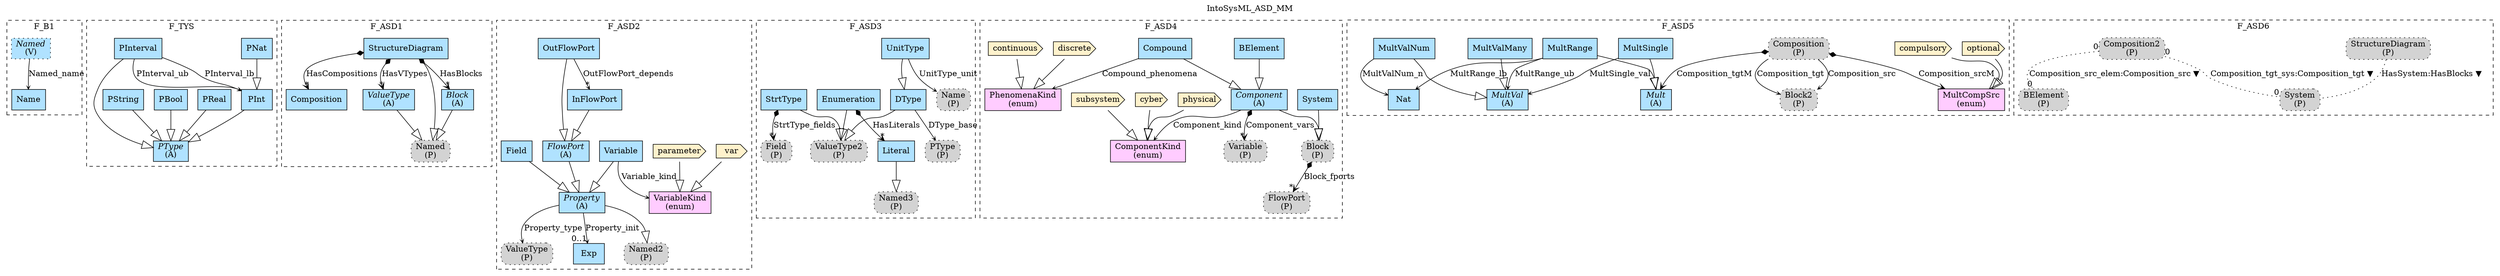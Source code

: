 digraph {graph[label=IntoSysML_ASD_MM,labelloc=tl,labelfontsize=12];
subgraph cluster_F_B1{style=dashed;label=F_B1;
"Named"[shape=record,fillcolor=lightskyblue1,style ="filled,dotted",label=<{<I>Named</I><br/>(V)}>];
"Name"[shape=record,fillcolor=lightskyblue1,style = filled,label="Name"];

"Named"->"Name"[label="Named_name",arrowhead=vee,headlabel="",arrowsize=.5];

}
subgraph cluster_F_TYS{style=dashed;label=F_TYS;
"PNat"[shape=record,fillcolor=lightskyblue1,style = filled,label="PNat"];
"PReal"[shape=record,fillcolor=lightskyblue1,style = filled,label="PReal"];
"PBool"[shape=record,fillcolor=lightskyblue1,style = filled,label="PBool"];
"PString"[shape=record,fillcolor=lightskyblue1,style = filled,label="PString"];
"PType"[shape=record,fillcolor=lightskyblue1,style = filled,label=<{<I>PType</I><br/>(A)}>];
"PInterval"[shape=record,fillcolor=lightskyblue1,style = filled,label="PInterval"];
"PInt"[shape=record,fillcolor=lightskyblue1,style = filled,label="PInt"];

"PNat"->"PInt"[arrowhead=onormal,arrowsize=2.0];
"PInt"->"PType"[arrowhead=onormal,arrowsize=2.0];
"PInterval"->"PType"[arrowhead=onormal,arrowsize=2.0];
"PReal"->"PType"[arrowhead=onormal,arrowsize=2.0];
"PBool"->"PType"[arrowhead=onormal,arrowsize=2.0];
"PString"->"PType"[arrowhead=onormal,arrowsize=2.0];
"PInterval"->"PInt"[label="PInterval_lb",arrowhead=vee,headlabel="",arrowsize=.5];
"PInterval"->"PInt"[label="PInterval_ub",arrowhead=vee,headlabel="",arrowsize=.5];

}
subgraph cluster_F_ASD1{style=dashed;label=F_ASD1;
"Composition"[shape=record,fillcolor=lightskyblue1,style = filled,label="Composition"];
"StructureDiagram"[shape=record,fillcolor=lightskyblue1,style = filled,label="StructureDiagram"];
"Block"[shape=record,fillcolor=lightskyblue1,style = filled,label=<{<I>Block</I><br/>(A)}>];
"ValueType"[shape=record,fillcolor=lightskyblue1,style = filled,label=<{<I>ValueType</I><br/>(A)}>];
"PNamed"[shape=box,fillcolor=lightgray,style ="rounded,filled,dotted",label=<Named<br/>(P)>];

"StructureDiagram"->"Block"[label="HasBlocks",arrowhead=vee,arrowtail=diamond,dir=both,headlabel="*"];
"StructureDiagram"->"ValueType"[label="HasVTypes",arrowhead=vee,arrowtail=diamond,dir=both,headlabel="*"];
"StructureDiagram"->"Composition"[label="HasCompositions",arrowhead=vee,arrowtail=diamond,dir=both,headlabel="*"];
"StructureDiagram"->"PNamed"[arrowhead=onormal,arrowsize=2.0];
"Block"->"PNamed"[arrowhead=onormal,arrowsize=2.0];
"ValueType"->"PNamed"[arrowhead=onormal,arrowsize=2.0];

}

subgraph cluster_F_ASD2{style=dashed;label=F_ASD2;
"var"[shape=cds,fillcolor="#FFF2CC",style = filled,label="var"];
"parameter"[shape=cds,fillcolor="#FFF2CC",style = filled,label="parameter"];
"VariableKind"[shape=record,fillcolor="#FFCCFF",style = filled,label="VariableKind\l(enum)"];
"PValueType"[shape=box,fillcolor=lightgray,style ="rounded,filled,dotted",label=<ValueType<br/>(P)>];
"Exp"[shape=record,fillcolor=lightskyblue1,style = filled,label="Exp"];
"PNamed2"[shape=box,fillcolor=lightgray,style ="rounded,filled,dotted",label=<Named2<br/>(P)>];
"Field"[shape=record,fillcolor=lightskyblue1,style = filled,label="Field"];
"Variable"[shape=record,fillcolor=lightskyblue1,style = filled,label="Variable"];
"Property"[shape=record,fillcolor=lightskyblue1,style = filled,label=<{<I>Property</I><br/>(A)}>];
"FlowPort"[shape=record,fillcolor=lightskyblue1,style = filled,label=<{<I>FlowPort</I><br/>(A)}>];
"OutFlowPort"[shape=record,fillcolor=lightskyblue1,style = filled,label="OutFlowPort"];
"InFlowPort"[shape=record,fillcolor=lightskyblue1,style = filled,label="InFlowPort"];

"var"->"VariableKind"[arrowhead=onormal,arrowsize=2.0];
"parameter"->"VariableKind"[arrowhead=onormal,arrowsize=2.0];
"Variable"->"VariableKind"[label="Variable_kind",arrowhead=vee,headlabel="",arrowsize=.5];
"Property"->"PValueType"[label="Property_type",arrowhead=vee,headlabel="",arrowsize=.5];
"Property"->"Exp"[label="Property_init",arrowhead=vee,headlabel="0..1",arrowsize=.5];
"Property"->"PNamed2"[arrowhead=onormal,arrowsize=2.0];
"Field"->"Property"[arrowhead=onormal,arrowsize=2.0];
"FlowPort"->"Property"[arrowhead=onormal,arrowsize=2.0];
"Variable"->"Property"[arrowhead=onormal,arrowsize=2.0];
"InFlowPort"->"FlowPort"[arrowhead=onormal,arrowsize=2.0];
"OutFlowPort"->"FlowPort"[arrowhead=onormal,arrowsize=2.0];
"OutFlowPort"->"InFlowPort"[label="OutFlowPort_depends",arrowhead=vee,headlabel="*",arrowsize=.5];

}


subgraph cluster_F_ASD3{style=dashed;label=F_ASD3;
"PPType"[shape=box,fillcolor=lightgray,style ="rounded,filled,dotted",label=<PType<br/>(P)>];
"DType"[shape=record,fillcolor=lightskyblue1,style = filled,label="DType"];
"UnitType"[shape=record,fillcolor=lightskyblue1,style = filled,label="UnitType"];
"PName"[shape=box,fillcolor=lightgray,style ="rounded,filled,dotted",label=<Name<br/>(P)>];
"Enumeration"[shape=record,fillcolor=lightskyblue1,style = filled,label="Enumeration"];
"PValueType2"[shape=box,fillcolor=lightgray,style ="rounded,filled,dotted",label=<ValueType2<br/>(P)>];
"Literal"[shape=record,fillcolor=lightskyblue1,style = filled,label="Literal"];
"PNamed3"[shape=box,fillcolor=lightgray,style ="rounded,filled,dotted",label=<Named3<br/>(P)>];
"StrtType"[shape=record,fillcolor=lightskyblue1,style = filled,label="StrtType"];
"PField"[shape=box,fillcolor=lightgray,style ="rounded,filled,dotted",label=<Field<br/>(P)>];

"DType"->"PPType"[label="DType_base",arrowhead=vee,headlabel="",arrowsize=.5];
"DType"->"PValueType2"[arrowhead=onormal,arrowsize=2.0];
"UnitType"->"DType"[arrowhead=onormal,arrowsize=2.0];
"UnitType"->"PName"[label="UnitType_unit",arrowhead=vee,headlabel="",arrowsize=.5];
"Enumeration"->"Literal"[label="HasLiterals",arrowhead=vee,arrowtail=diamond,dir=both,headlabel="*"];
"Enumeration"->"PValueType2"[arrowhead=onormal,arrowsize=2.0];
"StrtType"->"PValueType2"[arrowhead=onormal,arrowsize=2.0];
"Literal"->"PNamed3"[arrowhead=onormal,arrowsize=2.0];
"StrtType"->"PField"[label="StrtType_fields",arrowhead=vee,arrowtail=diamond,dir=both,headlabel="*"];

}





subgraph cluster_F_ASD4{style=dashed;label=F_ASD4;
"System"[shape=record,fillcolor=lightskyblue1,style = filled,label="System"];
"PBlock"[shape=box,fillcolor=lightgray,style ="rounded,filled,dotted",label=<Block<br/>(P)>];
"PFlowPort"[shape=box,fillcolor=lightgray,style ="rounded,filled,dotted",label=<FlowPort<br/>(P)>];
"PVariable"[shape=box,fillcolor=lightgray,style ="rounded,filled,dotted",label=<Variable<br/>(P)>];
"BElement"[shape=record,fillcolor=lightskyblue1,style = filled,label="BElement"];
"cyber"[shape=cds,fillcolor="#FFF2CC",style = filled,label="cyber"];
"subsystem"[shape=cds,fillcolor="#FFF2CC",style = filled,label="subsystem"];
"physical"[shape=cds,fillcolor="#FFF2CC",style = filled,label="physical"];
"Component"[shape=record,fillcolor=lightskyblue1,style = filled,label=<{<I>Component</I><br/>(A)}>];
"ComponentKind"[shape=record,fillcolor="#FFCCFF",style = filled,label="ComponentKind\l(enum)"];
"discrete"[shape=cds,fillcolor="#FFF2CC",style = filled,label="discrete"];
"continuous"[shape=cds,fillcolor="#FFF2CC",style = filled,label="continuous"];
"Compound"[shape=record,fillcolor=lightskyblue1,style = filled,label="Compound"];
"PhenomenaKind"[shape=record,fillcolor="#FFCCFF",style = filled,label="PhenomenaKind\l(enum)"];

"System"->"PBlock"[arrowhead=onormal,arrowsize=2.0];
"Component"->"PBlock"[arrowhead=onormal,arrowsize=2.0];
"PBlock"->"PFlowPort"[label="Block_fports",arrowhead=vee,arrowtail=diamond,dir=both,headlabel="*"];
"Component"->"PVariable"[label="Component_vars",arrowhead=vee,arrowtail=diamond,dir=both,headlabel="*"];
"Compound"->"Component"[arrowhead=onormal,arrowsize=2.0];
"BElement"->"Component"[arrowhead=onormal,arrowsize=2.0];
"cyber"->"ComponentKind"[arrowhead=onormal,arrowsize=2.0];
"subsystem"->"ComponentKind"[arrowhead=onormal,arrowsize=2.0];
"physical"->"ComponentKind"[arrowhead=onormal,arrowsize=2.0];
"Component"->"ComponentKind"[label="Component_kind",arrowhead=vee,headlabel="",arrowsize=.5];
"discrete"->"PhenomenaKind"[arrowhead=onormal,arrowsize=2.0];
"continuous"->"PhenomenaKind"[arrowhead=onormal,arrowsize=2.0];
"Compound"->"PhenomenaKind"[label="Compound_phenomena",arrowhead=vee,headlabel="",arrowsize=.5];

}



subgraph cluster_F_ASD5{style=dashed;label=F_ASD5;
"PBlock2"[shape=box,fillcolor=lightgray,style ="rounded,filled,dotted",label=<Block2<br/>(P)>];
"optional"[shape=cds,fillcolor="#FFF2CC",style = filled,label="optional"];
"compulsory"[shape=cds,fillcolor="#FFF2CC",style = filled,label="compulsory"];
"MultCompSrc"[shape=record,fillcolor="#FFCCFF",style = filled,label="MultCompSrc\l(enum)"];
"PComposition"[shape=box,fillcolor=lightgray,style ="rounded,filled,dotted",label=<Composition<br/>(P)>];
"Mult"[shape=record,fillcolor=lightskyblue1,style = filled,label=<{<I>Mult</I><br/>(A)}>];
"MultValMany"[shape=record,fillcolor=lightskyblue1,style = filled,label="MultValMany"];
"MultValNum"[shape=record,fillcolor=lightskyblue1,style = filled,label="MultValNum"];
"Nat"[shape=record,fillcolor=lightskyblue1,style = filled,label="Nat"];
"MultSingle"[shape=record,fillcolor=lightskyblue1,style = filled,label="MultSingle"];
"MultRange"[shape=record,fillcolor=lightskyblue1,style = filled,label="MultRange"];
"MultVal"[shape=record,fillcolor=lightskyblue1,style = filled,label=<{<I>MultVal</I><br/>(A)}>];

"PComposition"->"PBlock2"[label="Composition_src",arrowhead=vee,headlabel="",arrowsize=.5];
"PComposition"->"PBlock2"[label="Composition_tgt",arrowhead=vee,headlabel="",arrowsize=.5];
"optional"->"MultCompSrc"[arrowhead=onormal,arrowsize=2.0];
"compulsory"->"MultCompSrc"[arrowhead=onormal,arrowsize=2.0];
"PComposition"->"MultCompSrc"[label="Composition_srcM",arrowhead=vee,arrowtail=diamond,dir=both,headlabel=""];
"PComposition"->"Mult"[label="Composition_tgtM",arrowhead=vee,arrowtail=diamond,dir=both,headlabel=""];
"MultSingle"->"Mult"[arrowhead=onormal,arrowsize=2.0];
"MultRange"->"Mult"[arrowhead=onormal,arrowsize=2.0];
"MultValNum"->"MultVal"[arrowhead=onormal,arrowsize=2.0];
"MultValMany"->"MultVal"[arrowhead=onormal,arrowsize=2.0];
"MultRange"->"Nat"[label="MultRange_lb",arrowhead=vee,headlabel="",arrowsize=.5];
"MultValNum"->"Nat"[label="MultValNum_n",arrowhead=vee,headlabel="",arrowsize=.5];
"MultSingle"->"MultVal"[label="MultSingle_val",arrowhead=vee,headlabel="",arrowsize=.5];
"MultRange"->"MultVal"[label="MultRange_ub",arrowhead=vee,headlabel="",arrowsize=.5];

}


subgraph cluster_F_ASD6{style=dashed;label=F_ASD6;
"PStructureDiagram"[shape=box,fillcolor=lightgray,style ="rounded,filled,dotted",label=<StructureDiagram<br/>(P)>];
"PSystem"[shape=box,fillcolor=lightgray,style ="rounded,filled,dotted",label=<System<br/>(P)>];
"PComposition2"[shape=box,fillcolor=lightgray,style ="rounded,filled,dotted",label=<Composition2<br/>(P)>];
"PBElement"[shape=box,fillcolor=lightgray,style ="rounded,filled,dotted",label=<BElement<br/>(P)>];

"PStructureDiagram"->"PSystem"[label="HasSystem:HasBlocks ▼",dir=none,taillabel="",headlabel="",style=dotted];
"PComposition2"->"PSystem"[label="Composition_tgt_sys:Composition_tgt ▼",dir=none,taillabel="0",headlabel="0",style=dotted];
"PComposition2"->"PBElement"[label="Composition_src_elem:Composition_src ▼",dir=none,taillabel="0",headlabel="0",style=dotted];

}




}